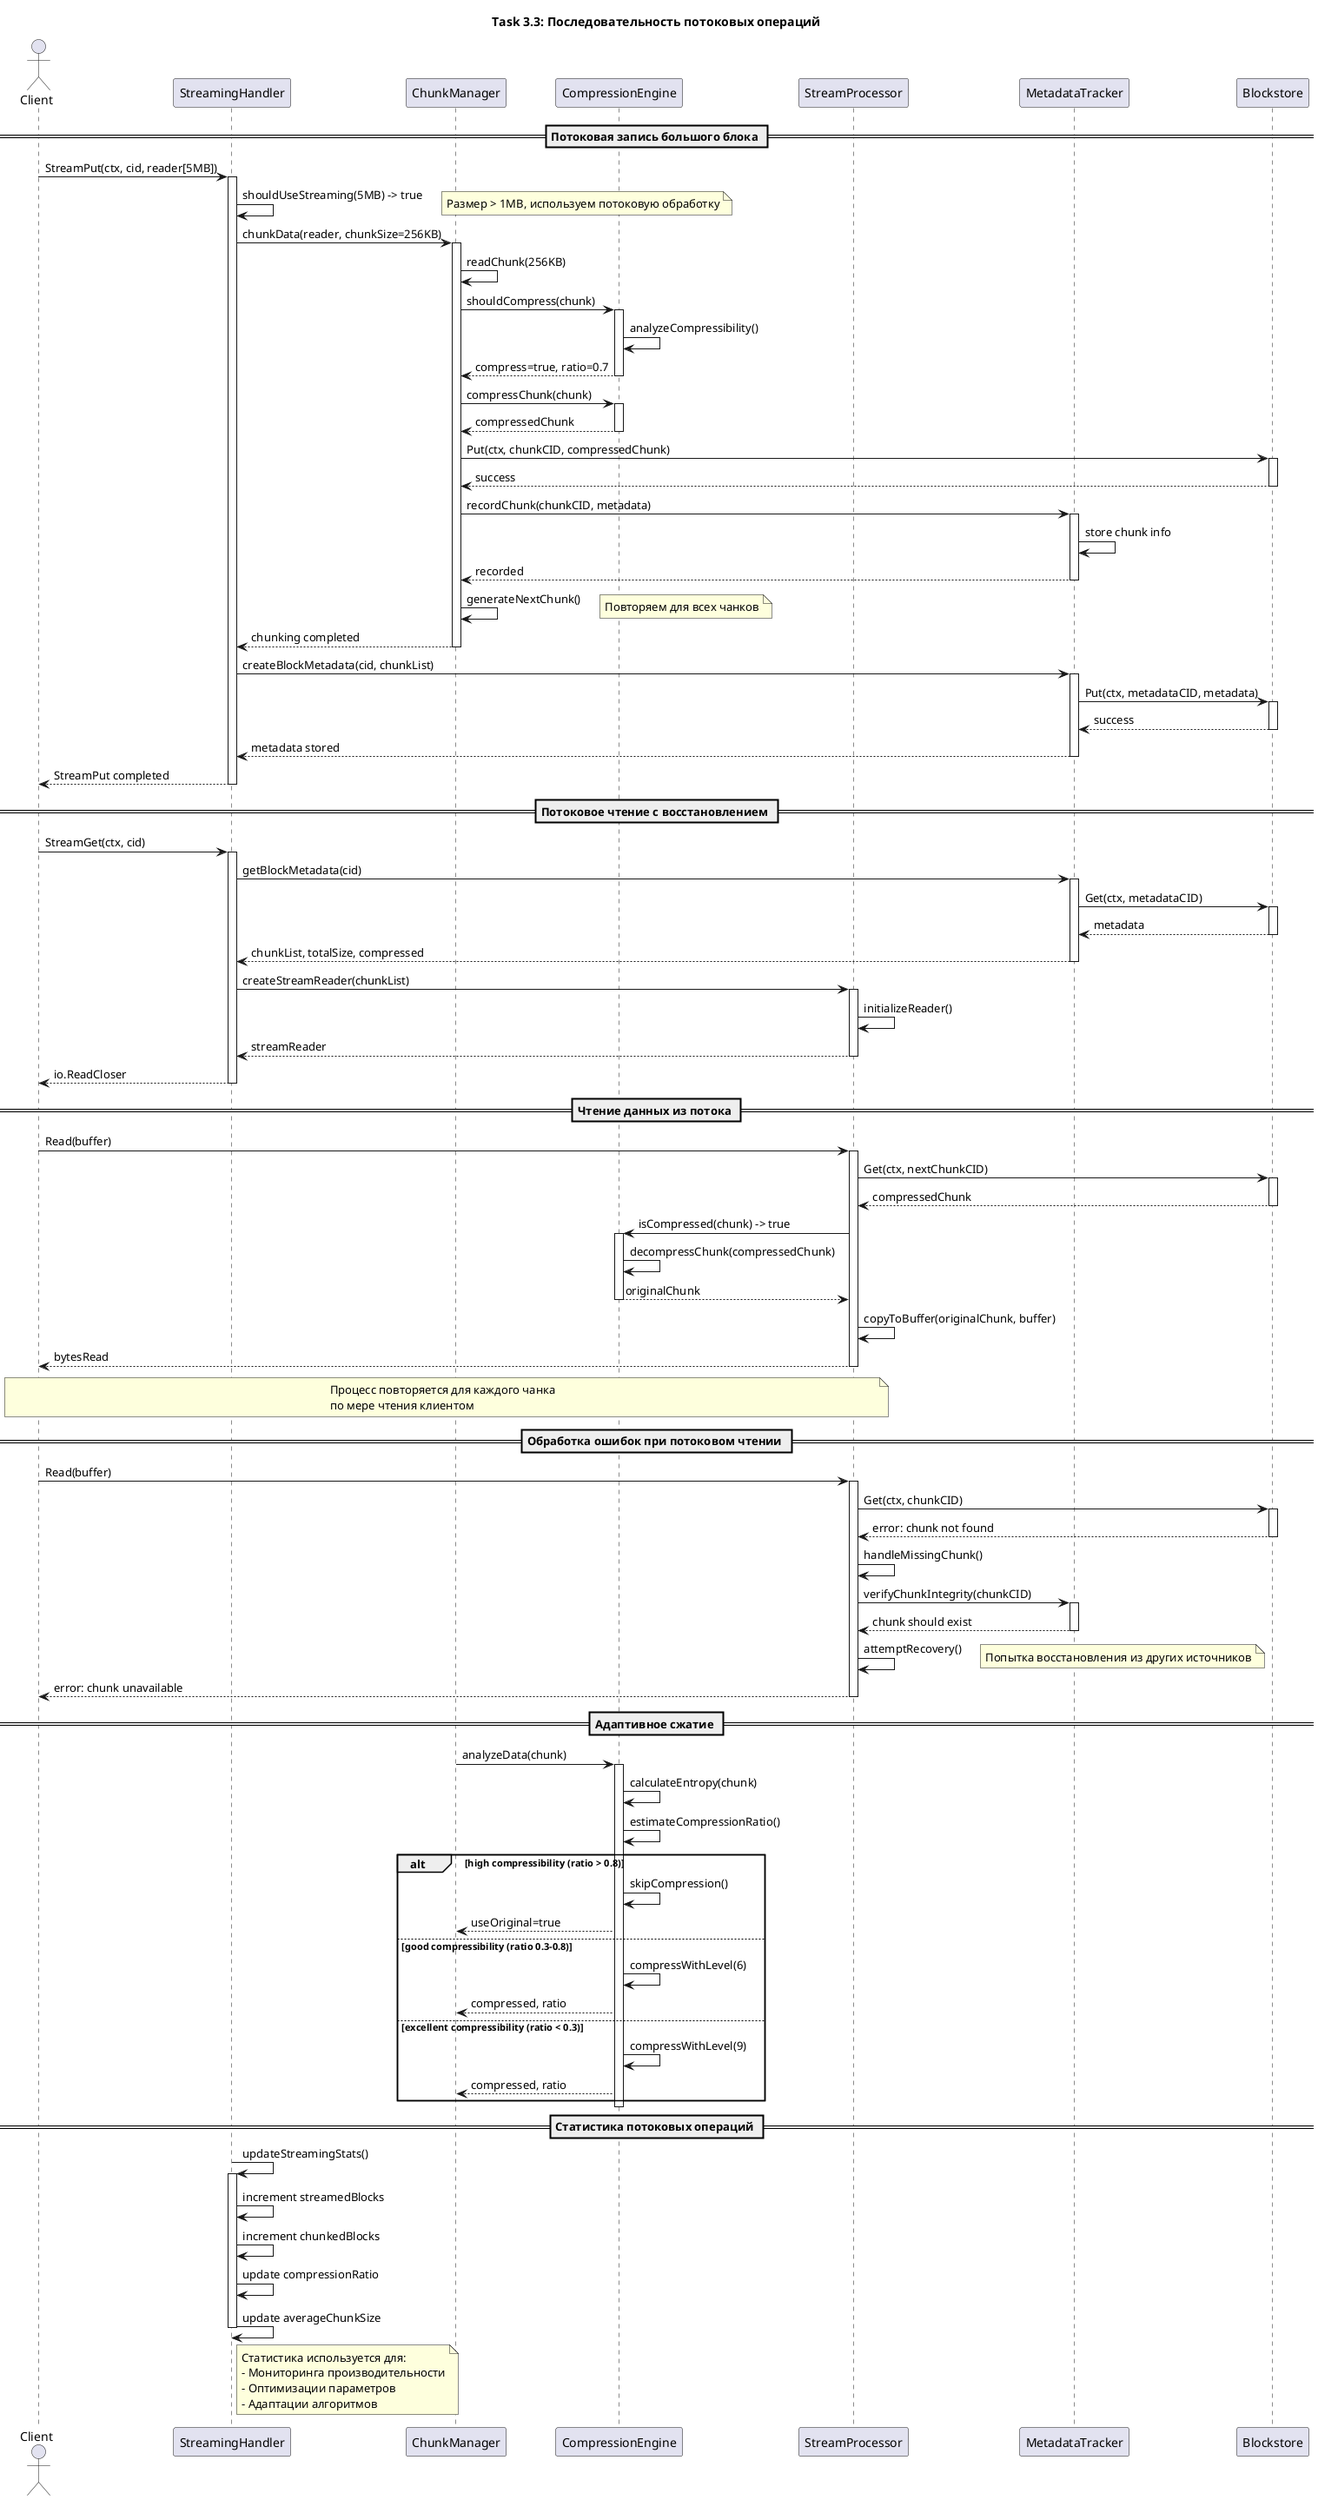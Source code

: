 @startuml Task3_Streaming_Sequence
title Task 3.3: Последовательность потоковых операций

actor Client as C
participant "StreamingHandler" as SH
participant "ChunkManager" as CM
participant "CompressionEngine" as CE
participant "StreamProcessor" as SP
participant "MetadataTracker" as MT
participant "Blockstore" as BS

== Потоковая запись большого блока ==

C -> SH: StreamPut(ctx, cid, reader[5MB])
activate SH

SH -> SH: shouldUseStreaming(5MB) -> true
note right: Размер > 1MB, используем потоковую обработку

SH -> CM: chunkData(reader, chunkSize=256KB)
activate CM

CM -> CM: readChunk(256KB)
CM -> CE: shouldCompress(chunk)
activate CE
CE -> CE: analyzeCompressibility()
CE --> CM: compress=true, ratio=0.7
deactivate CE

CM -> CE: compressChunk(chunk)
activate CE
CE --> CM: compressedChunk
deactivate CE

CM -> BS: Put(ctx, chunkCID, compressedChunk)
activate BS
BS --> CM: success
deactivate BS

CM -> MT: recordChunk(chunkCID, metadata)
activate MT
MT -> MT: store chunk info
MT --> CM: recorded
deactivate MT

CM -> CM: generateNextChunk()
note right: Повторяем для всех чанков

CM --> SH: chunking completed
deactivate CM

SH -> MT: createBlockMetadata(cid, chunkList)
activate MT
MT -> BS: Put(ctx, metadataCID, metadata)
activate BS
BS --> MT: success
deactivate BS
MT --> SH: metadata stored
deactivate MT

SH --> C: StreamPut completed
deactivate SH

== Потоковое чтение с восстановлением ==

C -> SH: StreamGet(ctx, cid)
activate SH

SH -> MT: getBlockMetadata(cid)
activate MT
MT -> BS: Get(ctx, metadataCID)
activate BS
BS --> MT: metadata
deactivate BS
MT --> SH: chunkList, totalSize, compressed
deactivate MT

SH -> SP: createStreamReader(chunkList)
activate SP

SP -> SP: initializeReader()
SP --> SH: streamReader
deactivate SP

SH --> C: io.ReadCloser
deactivate SH

== Чтение данных из потока ==

C -> SP: Read(buffer)
activate SP

SP -> BS: Get(ctx, nextChunkCID)
activate BS
BS --> SP: compressedChunk
deactivate BS

SP -> CE: isCompressed(chunk) -> true
activate CE
CE -> CE: decompressChunk(compressedChunk)
CE --> SP: originalChunk
deactivate CE

SP -> SP: copyToBuffer(originalChunk, buffer)
SP --> C: bytesRead
deactivate SP

note over C, SP
Процесс повторяется для каждого чанка
по мере чтения клиентом
end note

== Обработка ошибок при потоковом чтении ==

C -> SP: Read(buffer)
activate SP

SP -> BS: Get(ctx, chunkCID)
activate BS
BS --> SP: error: chunk not found
deactivate BS

SP -> SP: handleMissingChunk()
SP -> MT: verifyChunkIntegrity(chunkCID)
activate MT
MT --> SP: chunk should exist
deactivate MT

SP -> SP: attemptRecovery()
note right: Попытка восстановления из других источников

SP --> C: error: chunk unavailable
deactivate SP

== Адаптивное сжатие ==

CM -> CE: analyzeData(chunk)
activate CE

CE -> CE: calculateEntropy(chunk)
CE -> CE: estimateCompressionRatio()

alt high compressibility (ratio > 0.8)
    CE -> CE: skipCompression()
    CE --> CM: useOriginal=true
else good compressibility (ratio 0.3-0.8)
    CE -> CE: compressWithLevel(6)
    CE --> CM: compressed, ratio
else excellent compressibility (ratio < 0.3)
    CE -> CE: compressWithLevel(9)
    CE --> CM: compressed, ratio
end

deactivate CE

== Статистика потоковых операций ==

SH -> SH: updateStreamingStats()
activate SH

SH -> SH: increment streamedBlocks
SH -> SH: increment chunkedBlocks
SH -> SH: update compressionRatio
SH -> SH: update averageChunkSize

note right of SH
Статистика используется для:
- Мониторинга производительности
- Оптимизации параметров
- Адаптации алгоритмов
end note

deactivate SH

@enduml